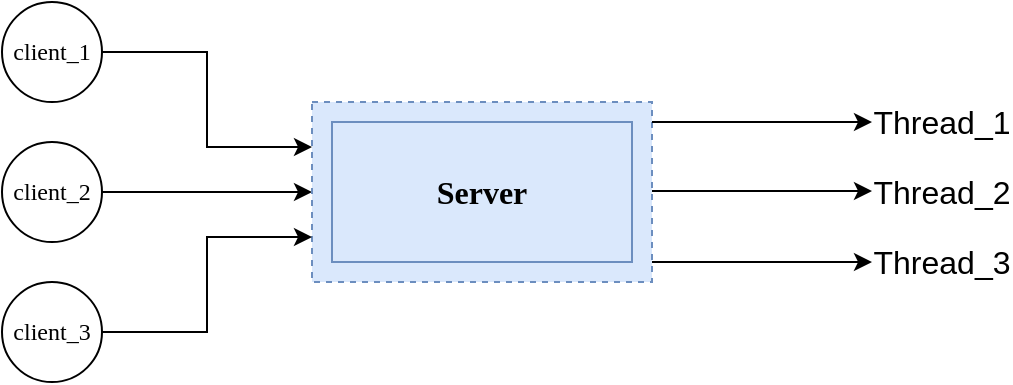 <mxfile version="13.10.0"><diagram id="jjQcmzuDolvlXIwbwVOf" name="Page-1"><mxGraphModel dx="1422" dy="762" grid="1" gridSize="10" guides="1" tooltips="1" connect="1" arrows="1" fold="1" page="1" pageScale="1" pageWidth="1169" pageHeight="1654" math="0" shadow="0"><root><mxCell id="0"/><mxCell id="1" parent="0"/><mxCell id="8rLbaIkL3MK03-yTzq03-10" value="" style="edgeStyle=orthogonalEdgeStyle;rounded=0;orthogonalLoop=1;jettySize=auto;html=1;startArrow=classic;startFill=1;endArrow=none;endFill=0;" edge="1" parent="1"><mxGeometry relative="1" as="geometry"><mxPoint x="345" y="275" as="sourcePoint"/><mxPoint x="240" y="275" as="targetPoint"/></mxGeometry></mxCell><mxCell id="8rLbaIkL3MK03-yTzq03-5" value="" style="rounded=0;whiteSpace=wrap;html=1;dashed=1;fillColor=#dae8fc;strokeColor=#6c8ebf;" vertex="1" parent="1"><mxGeometry x="345" y="230" width="170" height="90" as="geometry"/></mxCell><mxCell id="8rLbaIkL3MK03-yTzq03-9" style="edgeStyle=orthogonalEdgeStyle;rounded=0;orthogonalLoop=1;jettySize=auto;html=1;entryX=0;entryY=0.25;entryDx=0;entryDy=0;" edge="1" parent="1" source="8rLbaIkL3MK03-yTzq03-1" target="8rLbaIkL3MK03-yTzq03-5"><mxGeometry relative="1" as="geometry"/></mxCell><mxCell id="8rLbaIkL3MK03-yTzq03-1" value="&lt;p&gt;&lt;font face=&quot;Times New Roman&quot;&gt;client_1&lt;/font&gt;&lt;/p&gt;" style="ellipse;whiteSpace=wrap;html=1;aspect=fixed;" vertex="1" parent="1"><mxGeometry x="190" y="180" width="50" height="50" as="geometry"/></mxCell><mxCell id="8rLbaIkL3MK03-yTzq03-2" value="&lt;span&gt;&lt;font face=&quot;Times New Roman&quot;&gt;client_2&lt;/font&gt;&lt;/span&gt;" style="ellipse;whiteSpace=wrap;html=1;aspect=fixed;" vertex="1" parent="1"><mxGeometry x="190" y="250" width="50" height="50" as="geometry"/></mxCell><mxCell id="8rLbaIkL3MK03-yTzq03-6" style="edgeStyle=orthogonalEdgeStyle;rounded=0;orthogonalLoop=1;jettySize=auto;html=1;entryX=0;entryY=0.75;entryDx=0;entryDy=0;" edge="1" parent="1" source="8rLbaIkL3MK03-yTzq03-3" target="8rLbaIkL3MK03-yTzq03-5"><mxGeometry relative="1" as="geometry"/></mxCell><mxCell id="8rLbaIkL3MK03-yTzq03-3" value="&lt;span&gt;&lt;font face=&quot;Times New Roman&quot;&gt;client_3&lt;/font&gt;&lt;/span&gt;" style="ellipse;whiteSpace=wrap;html=1;aspect=fixed;" vertex="1" parent="1"><mxGeometry x="190" y="320" width="50" height="50" as="geometry"/></mxCell><mxCell id="8rLbaIkL3MK03-yTzq03-4" value="&lt;font style=&quot;font-size: 16px&quot; face=&quot;Times New Roman&quot;&gt;&lt;b&gt;Server&lt;/b&gt;&lt;/font&gt;" style="rounded=0;whiteSpace=wrap;html=1;fillColor=#dae8fc;strokeColor=#6c8ebf;" vertex="1" parent="1"><mxGeometry x="355" y="240" width="150" height="70" as="geometry"/></mxCell><mxCell id="8rLbaIkL3MK03-yTzq03-12" style="edgeStyle=orthogonalEdgeStyle;rounded=0;orthogonalLoop=1;jettySize=auto;html=1;" edge="1" parent="1"><mxGeometry relative="1" as="geometry"><mxPoint x="515" y="240" as="sourcePoint"/><mxPoint x="625" y="240" as="targetPoint"/></mxGeometry></mxCell><mxCell id="8rLbaIkL3MK03-yTzq03-14" style="edgeStyle=orthogonalEdgeStyle;rounded=0;orthogonalLoop=1;jettySize=auto;html=1;" edge="1" parent="1"><mxGeometry relative="1" as="geometry"><mxPoint x="515" y="274.5" as="sourcePoint"/><mxPoint x="625" y="274.5" as="targetPoint"/></mxGeometry></mxCell><mxCell id="8rLbaIkL3MK03-yTzq03-15" style="edgeStyle=orthogonalEdgeStyle;rounded=0;orthogonalLoop=1;jettySize=auto;html=1;" edge="1" parent="1"><mxGeometry relative="1" as="geometry"><mxPoint x="515" y="310" as="sourcePoint"/><mxPoint x="625" y="310" as="targetPoint"/></mxGeometry></mxCell><mxCell id="8rLbaIkL3MK03-yTzq03-16" value="&lt;font style=&quot;font-size: 16px&quot;&gt;Thread_1&lt;/font&gt;" style="text;html=1;strokeColor=none;fillColor=none;align=center;verticalAlign=middle;whiteSpace=wrap;rounded=0;" vertex="1" parent="1"><mxGeometry x="640" y="230" width="40" height="20" as="geometry"/></mxCell><mxCell id="8rLbaIkL3MK03-yTzq03-17" value="&lt;font style=&quot;font-size: 16px&quot;&gt;Thread_2&lt;/font&gt;" style="text;html=1;strokeColor=none;fillColor=none;align=center;verticalAlign=middle;whiteSpace=wrap;rounded=0;" vertex="1" parent="1"><mxGeometry x="640" y="265" width="40" height="20" as="geometry"/></mxCell><mxCell id="8rLbaIkL3MK03-yTzq03-18" value="&lt;font style=&quot;font-size: 16px&quot;&gt;Thread_3&lt;/font&gt;" style="text;html=1;strokeColor=none;fillColor=none;align=center;verticalAlign=middle;whiteSpace=wrap;rounded=0;" vertex="1" parent="1"><mxGeometry x="640" y="300" width="40" height="20" as="geometry"/></mxCell></root></mxGraphModel></diagram></mxfile>